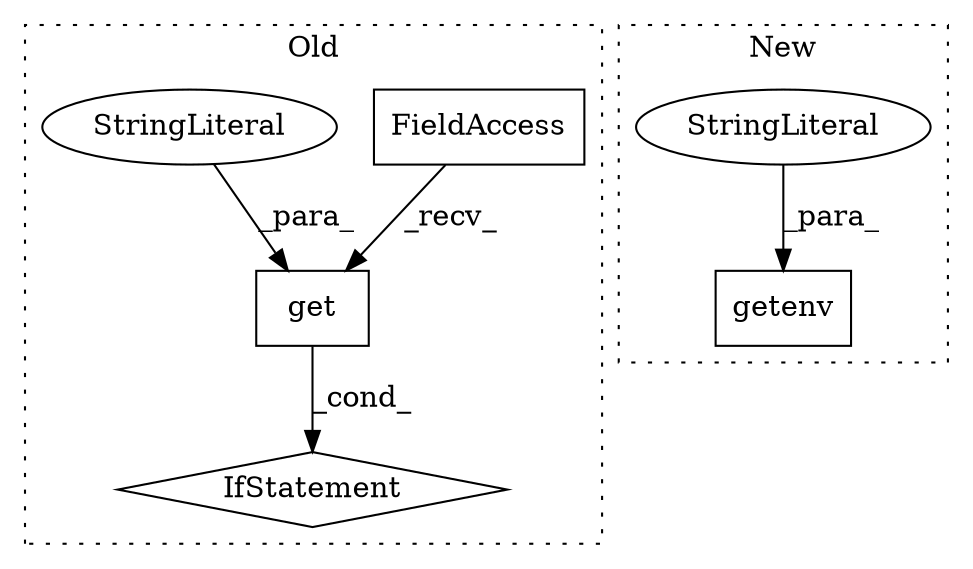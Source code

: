 digraph G {
subgraph cluster0 {
1 [label="get" a="32" s="2416,2444" l="4,1" shape="box"];
3 [label="FieldAccess" a="22" s="2405" l="10" shape="box"];
4 [label="StringLiteral" a="45" s="2420" l="24" shape="ellipse"];
6 [label="IfStatement" a="25" s="2401,2461" l="4,2" shape="diamond"];
label = "Old";
style="dotted";
}
subgraph cluster1 {
2 [label="getenv" a="32" s="2487,2503" l="7,1" shape="box"];
5 [label="StringLiteral" a="45" s="2494" l="9" shape="ellipse"];
label = "New";
style="dotted";
}
1 -> 6 [label="_cond_"];
3 -> 1 [label="_recv_"];
4 -> 1 [label="_para_"];
5 -> 2 [label="_para_"];
}
